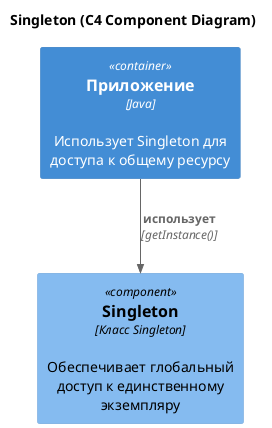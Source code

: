 @startuml
!include <C4/C4_Component>

title Singleton (C4 Component Diagram)

Container(api, "Приложение", "Java", "Использует Singleton для доступа к общему ресурсу")

Component(singleton, "Singleton", "Класс Singleton", "Обеспечивает глобальный доступ к единственному экземпляру")

Rel(api, singleton, "использует", "getInstance()")
@enduml